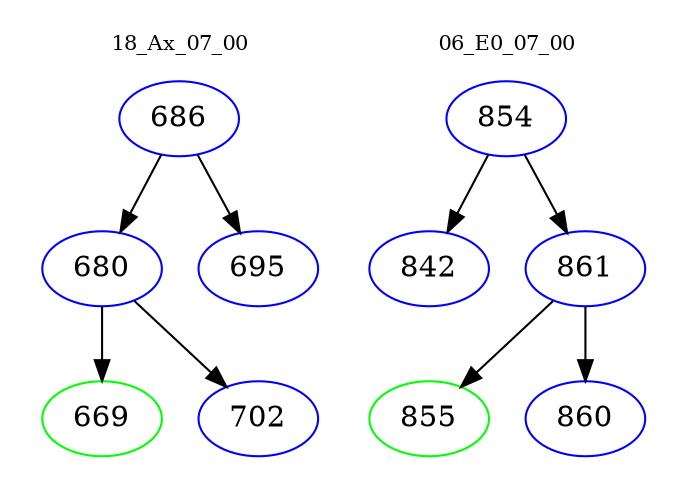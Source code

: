digraph{
subgraph cluster_0 {
color = white
label = "18_Ax_07_00";
fontsize=10;
T0_686 [label="686", color="blue"]
T0_686 -> T0_680 [color="black"]
T0_680 [label="680", color="blue"]
T0_680 -> T0_669 [color="black"]
T0_669 [label="669", color="green"]
T0_680 -> T0_702 [color="black"]
T0_702 [label="702", color="blue"]
T0_686 -> T0_695 [color="black"]
T0_695 [label="695", color="blue"]
}
subgraph cluster_1 {
color = white
label = "06_E0_07_00";
fontsize=10;
T1_854 [label="854", color="blue"]
T1_854 -> T1_842 [color="black"]
T1_842 [label="842", color="blue"]
T1_854 -> T1_861 [color="black"]
T1_861 [label="861", color="blue"]
T1_861 -> T1_855 [color="black"]
T1_855 [label="855", color="green"]
T1_861 -> T1_860 [color="black"]
T1_860 [label="860", color="blue"]
}
}

